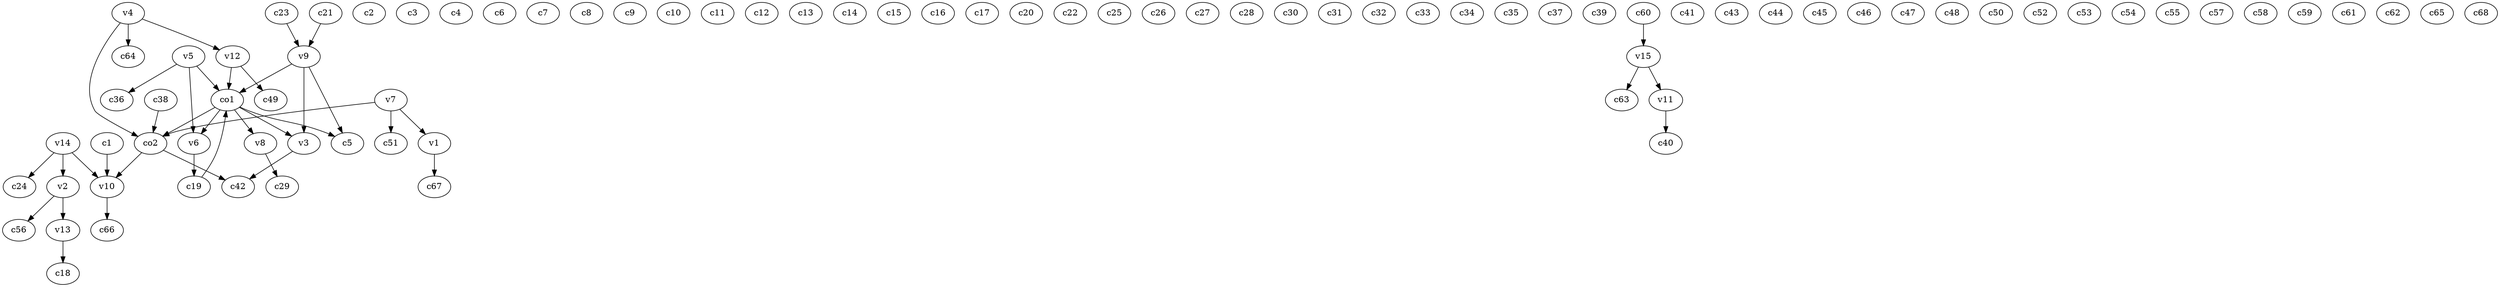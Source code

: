 strict digraph  {
c1;
c2;
c3;
c4;
c5;
c6;
c7;
c8;
c9;
c10;
c11;
c12;
c13;
c14;
c15;
c16;
c17;
c18;
c19;
c20;
c21;
c22;
c23;
c24;
c25;
c26;
c27;
c28;
c29;
c30;
c31;
c32;
c33;
c34;
c35;
c36;
c37;
c38;
c39;
c40;
c41;
c42;
c43;
c44;
c45;
c46;
c47;
c48;
c49;
c50;
c51;
c52;
c53;
c54;
c55;
c56;
c57;
c58;
c59;
c60;
c61;
c62;
c63;
c64;
c65;
c66;
c67;
c68;
v1;
v2;
v3;
v4;
v5;
v6;
v7;
v8;
v9;
v10;
v11;
v12;
v13;
v14;
v15;
co1;
co2;
c1 -> v10  [weight=1];
c19 -> co1  [weight=1];
c21 -> v9  [weight=1];
c23 -> v9  [weight=1];
c38 -> co2  [weight=1];
c60 -> v15  [weight=1];
v1 -> c67  [weight=1];
v2 -> c56  [weight=1];
v2 -> v13  [weight=1];
v3 -> c42  [weight=1];
v4 -> c64  [weight=1];
v4 -> co2  [weight=1];
v4 -> v12  [weight=1];
v5 -> c36  [weight=1];
v5 -> co1  [weight=1];
v5 -> v6  [weight=1];
v6 -> c19  [weight=1];
v7 -> c51  [weight=1];
v7 -> co2  [weight=1];
v7 -> v1  [weight=1];
v8 -> c29  [weight=1];
v9 -> c5  [weight=1];
v9 -> co1  [weight=1];
v9 -> v3  [weight=1];
v10 -> c66  [weight=1];
v11 -> c40  [weight=1];
v12 -> c49  [weight=1];
v12 -> co1  [weight=1];
v13 -> c18  [weight=1];
v14 -> c24  [weight=1];
v14 -> v10  [weight=1];
v14 -> v2  [weight=1];
v15 -> c63  [weight=1];
v15 -> v11  [weight=1];
co1 -> c5  [weight=1];
co1 -> co2  [weight=1];
co1 -> v6  [weight=1];
co1 -> v8  [weight=1];
co1 -> v3  [weight=1];
co2 -> c42  [weight=1];
co2 -> v10  [weight=1];
}
